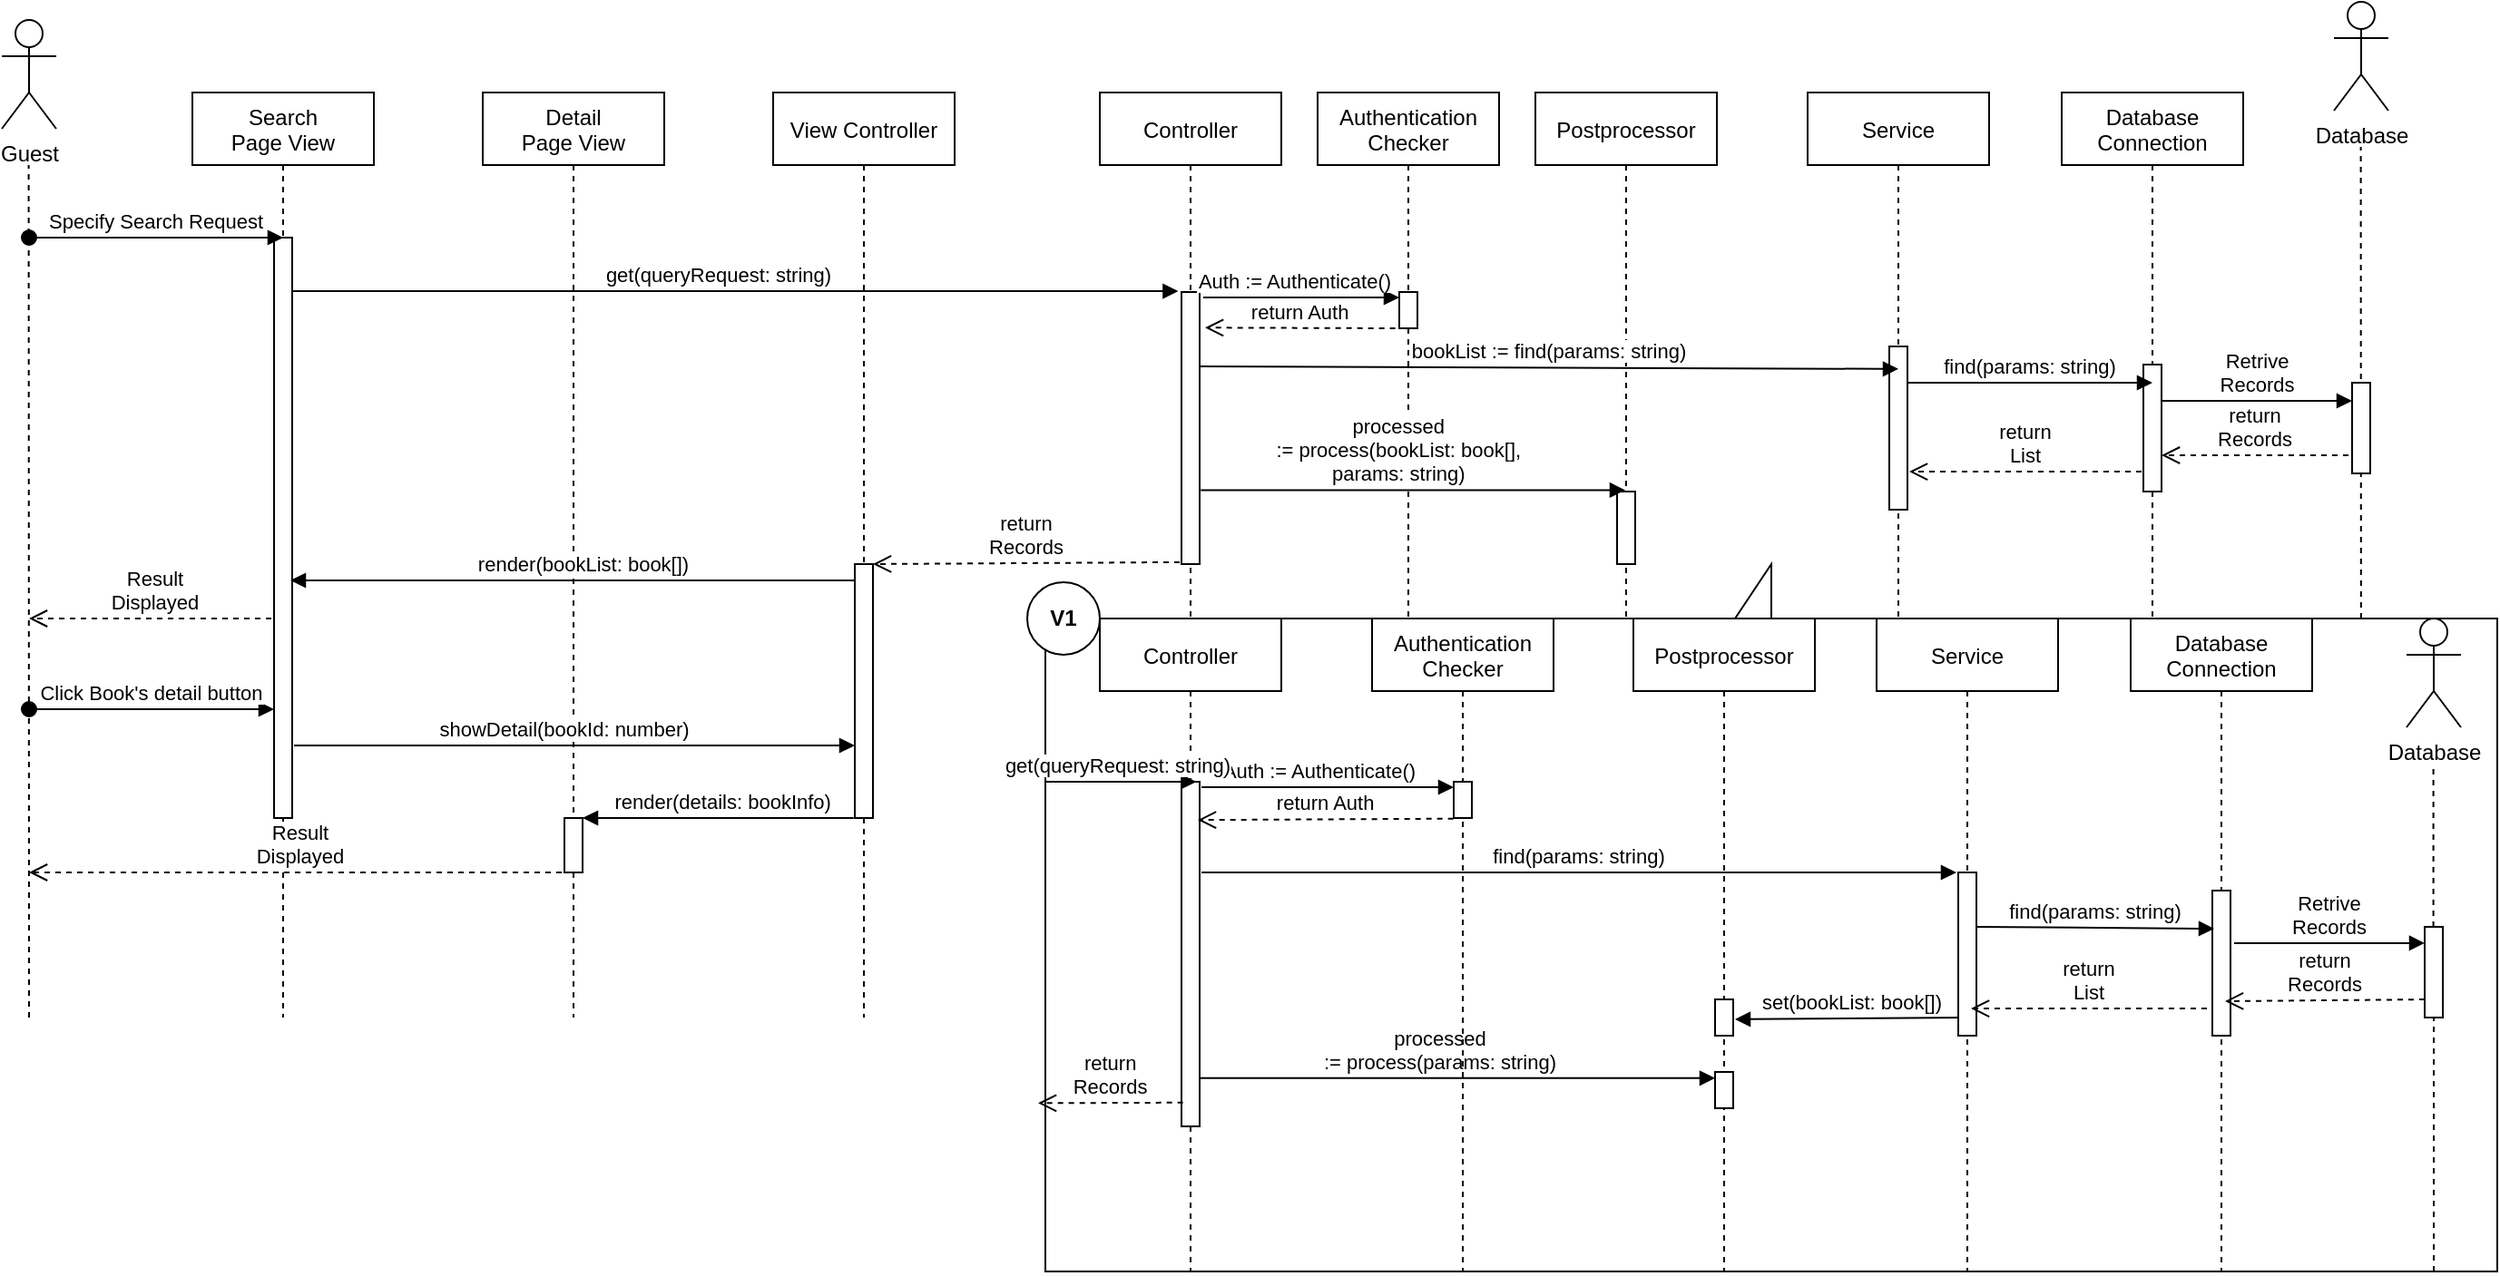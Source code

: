 <?xml version="1.0" encoding="UTF-8"?>
<mxfile version="14.6.12" type="google">
  <diagram id="kgpKYQtTHZ0yAKxKKP6v" name="Page-1">
    <mxGraphModel dx="2272" dy="794" grid="1" gridSize="10" guides="1" tooltips="1" connect="1" arrows="1" fold="1" page="1" pageScale="1" pageWidth="850" pageHeight="1100" math="0" shadow="0">
      <root>
        <mxCell id="0" />
        <mxCell id="1" parent="0" />
        <mxCell id="UbQzmNmXMgYIMzrZBekG-3" value="Database&#xa;Connection" style="shape=umlLifeline;perimeter=lifelinePerimeter;container=1;collapsible=0;recursiveResize=0;rounded=0;shadow=0;strokeWidth=1;" parent="1" vertex="1">
          <mxGeometry x="830" y="80" width="100" height="420" as="geometry" />
        </mxCell>
        <mxCell id="UbQzmNmXMgYIMzrZBekG-4" value="" style="points=[];perimeter=orthogonalPerimeter;rounded=0;shadow=0;strokeWidth=1;" parent="UbQzmNmXMgYIMzrZBekG-3" vertex="1">
          <mxGeometry x="45" y="150" width="10" height="70" as="geometry" />
        </mxCell>
        <mxCell id="4oxMGhQ7KNxWNzPkbcb4-1" value="Service" style="shape=umlLifeline;perimeter=lifelinePerimeter;container=1;collapsible=0;recursiveResize=0;rounded=0;shadow=0;strokeWidth=1;" parent="1" vertex="1">
          <mxGeometry x="690" y="80" width="100" height="420" as="geometry" />
        </mxCell>
        <mxCell id="4oxMGhQ7KNxWNzPkbcb4-2" value="" style="points=[];perimeter=orthogonalPerimeter;rounded=0;shadow=0;strokeWidth=1;" parent="4oxMGhQ7KNxWNzPkbcb4-1" vertex="1">
          <mxGeometry x="45" y="140" width="10" height="90" as="geometry" />
        </mxCell>
        <mxCell id="UbQzmNmXMgYIMzrZBekG-38" value="Authentication&#xa;Checker" style="shape=umlLifeline;perimeter=lifelinePerimeter;container=1;collapsible=0;recursiveResize=0;rounded=0;shadow=0;strokeWidth=1;" parent="1" vertex="1">
          <mxGeometry x="420" y="80" width="100" height="420" as="geometry" />
        </mxCell>
        <mxCell id="UbQzmNmXMgYIMzrZBekG-39" value="" style="points=[];perimeter=orthogonalPerimeter;rounded=0;shadow=0;strokeWidth=1;" parent="UbQzmNmXMgYIMzrZBekG-38" vertex="1">
          <mxGeometry x="45" y="110" width="10" height="20" as="geometry" />
        </mxCell>
        <mxCell id="3nuBFxr9cyL0pnOWT2aG-1" value="View Controller" style="shape=umlLifeline;perimeter=lifelinePerimeter;container=1;collapsible=0;recursiveResize=0;rounded=0;shadow=0;strokeWidth=1;" parent="1" vertex="1">
          <mxGeometry x="120" y="80" width="100" height="510" as="geometry" />
        </mxCell>
        <mxCell id="3nuBFxr9cyL0pnOWT2aG-5" value="Controller" style="shape=umlLifeline;perimeter=lifelinePerimeter;container=1;collapsible=0;recursiveResize=0;rounded=0;shadow=0;strokeWidth=1;" parent="1" vertex="1">
          <mxGeometry x="300" y="80" width="100" height="510" as="geometry" />
        </mxCell>
        <mxCell id="3nuBFxr9cyL0pnOWT2aG-6" value="" style="points=[];perimeter=orthogonalPerimeter;rounded=0;shadow=0;strokeWidth=1;" parent="3nuBFxr9cyL0pnOWT2aG-5" vertex="1">
          <mxGeometry x="45" y="110" width="10" height="150" as="geometry" />
        </mxCell>
        <mxCell id="UbQzmNmXMgYIMzrZBekG-1" value="Postprocessor" style="shape=umlLifeline;perimeter=lifelinePerimeter;container=1;collapsible=0;recursiveResize=0;rounded=0;shadow=0;strokeWidth=1;" parent="1" vertex="1">
          <mxGeometry x="540" y="80" width="100" height="420" as="geometry" />
        </mxCell>
        <mxCell id="UbQzmNmXMgYIMzrZBekG-2" value="" style="points=[];perimeter=orthogonalPerimeter;rounded=0;shadow=0;strokeWidth=1;" parent="UbQzmNmXMgYIMzrZBekG-1" vertex="1">
          <mxGeometry x="45" y="220" width="10" height="40" as="geometry" />
        </mxCell>
        <mxCell id="4oxMGhQ7KNxWNzPkbcb4-4" value="find(params: string)" style="verticalAlign=bottom;endArrow=block;shadow=0;strokeWidth=1;entryX=-0.1;entryY=0.25;entryDx=0;entryDy=0;entryPerimeter=0;" parent="UbQzmNmXMgYIMzrZBekG-1" source="4oxMGhQ7KNxWNzPkbcb4-2" edge="1">
          <mxGeometry relative="1" as="geometry">
            <mxPoint x="-39" y="161" as="sourcePoint" />
            <mxPoint x="340" y="160" as="targetPoint" />
            <Array as="points" />
          </mxGeometry>
        </mxCell>
        <mxCell id="UbQzmNmXMgYIMzrZBekG-5" value="Guest" style="shape=umlActor;verticalLabelPosition=bottom;verticalAlign=top;html=1;outlineConnect=0;" parent="1" vertex="1">
          <mxGeometry x="-305" y="40" width="30" height="60" as="geometry" />
        </mxCell>
        <mxCell id="UbQzmNmXMgYIMzrZBekG-7" value="bookList := find(params: string)" style="verticalAlign=bottom;endArrow=block;shadow=0;strokeWidth=1;entryX=0.5;entryY=0.138;entryDx=0;entryDy=0;entryPerimeter=0;" parent="1" target="4oxMGhQ7KNxWNzPkbcb4-2" edge="1">
          <mxGeometry relative="1" as="geometry">
            <mxPoint x="355" y="231" as="sourcePoint" />
            <mxPoint x="730" y="231" as="targetPoint" />
            <Array as="points" />
          </mxGeometry>
        </mxCell>
        <mxCell id="UbQzmNmXMgYIMzrZBekG-8" value="Database" style="shape=umlActor;verticalLabelPosition=bottom;verticalAlign=top;html=1;outlineConnect=0;" parent="1" vertex="1">
          <mxGeometry x="980" y="30" width="30" height="60" as="geometry" />
        </mxCell>
        <mxCell id="UbQzmNmXMgYIMzrZBekG-9" value="" style="endArrow=none;dashed=1;html=1;startArrow=none;" parent="1" edge="1">
          <mxGeometry width="50" height="50" relative="1" as="geometry">
            <mxPoint x="-290" y="590" as="sourcePoint" />
            <mxPoint x="-290.2" y="120" as="targetPoint" />
          </mxGeometry>
        </mxCell>
        <mxCell id="UbQzmNmXMgYIMzrZBekG-10" value="" style="endArrow=none;dashed=1;html=1;startArrow=none;" parent="1" edge="1">
          <mxGeometry width="50" height="50" relative="1" as="geometry">
            <mxPoint x="995" y="490" as="sourcePoint" />
            <mxPoint x="994.8" y="110" as="targetPoint" />
          </mxGeometry>
        </mxCell>
        <mxCell id="UbQzmNmXMgYIMzrZBekG-12" value="" style="points=[];perimeter=orthogonalPerimeter;rounded=0;shadow=0;strokeWidth=1;" parent="1" vertex="1">
          <mxGeometry x="165" y="340" width="10" height="140" as="geometry" />
        </mxCell>
        <mxCell id="UbQzmNmXMgYIMzrZBekG-17" value="Retrive&#xa;Records" style="verticalAlign=bottom;endArrow=block;shadow=0;strokeWidth=1;exitX=1.027;exitY=0.324;exitDx=0;exitDy=0;exitPerimeter=0;" parent="1" edge="1">
          <mxGeometry relative="1" as="geometry">
            <mxPoint x="885.27" y="250" as="sourcePoint" />
            <mxPoint x="990" y="250" as="targetPoint" />
            <Array as="points" />
          </mxGeometry>
        </mxCell>
        <mxCell id="UbQzmNmXMgYIMzrZBekG-18" value="" style="points=[];perimeter=orthogonalPerimeter;rounded=0;shadow=0;strokeWidth=1;" parent="1" vertex="1">
          <mxGeometry x="990" y="240" width="10" height="50" as="geometry" />
        </mxCell>
        <mxCell id="UbQzmNmXMgYIMzrZBekG-20" value="return&#xa;Records" style="verticalAlign=bottom;endArrow=open;dashed=1;endSize=8;shadow=0;strokeWidth=1;exitX=-0.2;exitY=0.8;exitDx=0;exitDy=0;exitPerimeter=0;" parent="1" source="UbQzmNmXMgYIMzrZBekG-18" target="UbQzmNmXMgYIMzrZBekG-4" edge="1">
          <mxGeometry relative="1" as="geometry">
            <mxPoint x="650" y="280.0" as="targetPoint" />
            <mxPoint x="980" y="280" as="sourcePoint" />
            <Array as="points" />
          </mxGeometry>
        </mxCell>
        <mxCell id="UbQzmNmXMgYIMzrZBekG-23" value="processed &#xa;:= process(bookList: book[], &#xa;params: string)" style="verticalAlign=bottom;endArrow=block;shadow=0;strokeWidth=1;exitX=1.066;exitY=0.588;exitDx=0;exitDy=0;exitPerimeter=0;" parent="1" target="UbQzmNmXMgYIMzrZBekG-1" edge="1">
          <mxGeometry x="-0.067" relative="1" as="geometry">
            <mxPoint x="355.66" y="299.2" as="sourcePoint" />
            <mxPoint x="515" y="300" as="targetPoint" />
            <Array as="points" />
            <mxPoint as="offset" />
          </mxGeometry>
        </mxCell>
        <mxCell id="UbQzmNmXMgYIMzrZBekG-27" value="return&#xa;Records" style="verticalAlign=bottom;endArrow=open;dashed=1;endSize=8;shadow=0;strokeWidth=1;exitX=-0.1;exitY=0.993;exitDx=0;exitDy=0;exitPerimeter=0;" parent="1" source="3nuBFxr9cyL0pnOWT2aG-6" target="UbQzmNmXMgYIMzrZBekG-12" edge="1">
          <mxGeometry relative="1" as="geometry">
            <mxPoint x="240" y="360" as="targetPoint" />
            <mxPoint x="344.74" y="360.06" as="sourcePoint" />
          </mxGeometry>
        </mxCell>
        <mxCell id="UbQzmNmXMgYIMzrZBekG-31" value="Result&#xa;Displayed" style="verticalAlign=bottom;endArrow=open;dashed=1;endSize=8;shadow=0;strokeWidth=1;" parent="1" source="UbQzmNmXMgYIMzrZBekG-34" edge="1">
          <mxGeometry relative="1" as="geometry">
            <mxPoint x="-290" y="370" as="targetPoint" />
            <mxPoint x="159.74" y="430.0" as="sourcePoint" />
          </mxGeometry>
        </mxCell>
        <mxCell id="LMMAF-Q45FX-cKEPreNF-2" value="" style="shape=callout;whiteSpace=wrap;html=1;perimeter=calloutPerimeter;rotation=-180;" parent="1" vertex="1">
          <mxGeometry x="270" y="340" width="800" height="390" as="geometry" />
        </mxCell>
        <mxCell id="LMMAF-Q45FX-cKEPreNF-3" value="Controller" style="shape=umlLifeline;perimeter=lifelinePerimeter;container=1;collapsible=0;recursiveResize=0;rounded=0;shadow=0;strokeWidth=1;" parent="1" vertex="1">
          <mxGeometry x="300" y="370" width="100" height="360" as="geometry" />
        </mxCell>
        <mxCell id="LMMAF-Q45FX-cKEPreNF-4" value="" style="points=[];perimeter=orthogonalPerimeter;rounded=0;shadow=0;strokeWidth=1;" parent="LMMAF-Q45FX-cKEPreNF-3" vertex="1">
          <mxGeometry x="45" y="90" width="10" height="190" as="geometry" />
        </mxCell>
        <mxCell id="LMMAF-Q45FX-cKEPreNF-5" value="Postprocessor" style="shape=umlLifeline;perimeter=lifelinePerimeter;container=1;collapsible=0;recursiveResize=0;rounded=0;shadow=0;strokeWidth=1;" parent="1" vertex="1">
          <mxGeometry x="594" y="370" width="100" height="360" as="geometry" />
        </mxCell>
        <mxCell id="LMMAF-Q45FX-cKEPreNF-6" value="" style="points=[];perimeter=orthogonalPerimeter;rounded=0;shadow=0;strokeWidth=1;" parent="LMMAF-Q45FX-cKEPreNF-5" vertex="1">
          <mxGeometry x="45" y="210" width="10" height="20" as="geometry" />
        </mxCell>
        <mxCell id="LMMAF-Q45FX-cKEPreNF-25" value="" style="points=[];perimeter=orthogonalPerimeter;rounded=0;shadow=0;strokeWidth=1;" parent="LMMAF-Q45FX-cKEPreNF-5" vertex="1">
          <mxGeometry x="45" y="250" width="10" height="20" as="geometry" />
        </mxCell>
        <mxCell id="LMMAF-Q45FX-cKEPreNF-7" value="Database&#xa;Connection" style="shape=umlLifeline;perimeter=lifelinePerimeter;container=1;collapsible=0;recursiveResize=0;rounded=0;shadow=0;strokeWidth=1;" parent="1" vertex="1">
          <mxGeometry x="868" y="370" width="100" height="360" as="geometry" />
        </mxCell>
        <mxCell id="LMMAF-Q45FX-cKEPreNF-8" value="" style="points=[];perimeter=orthogonalPerimeter;rounded=0;shadow=0;strokeWidth=1;" parent="LMMAF-Q45FX-cKEPreNF-7" vertex="1">
          <mxGeometry x="45" y="150" width="10" height="80" as="geometry" />
        </mxCell>
        <mxCell id="LMMAF-Q45FX-cKEPreNF-18" value="find(params: string)" style="verticalAlign=bottom;endArrow=block;shadow=0;strokeWidth=1;exitX=1.2;exitY=0.263;exitDx=0;exitDy=0;exitPerimeter=0;" parent="1" edge="1">
          <mxGeometry relative="1" as="geometry">
            <mxPoint x="356" y="509.97" as="sourcePoint" />
            <mxPoint x="772" y="510" as="targetPoint" />
            <Array as="points" />
          </mxGeometry>
        </mxCell>
        <mxCell id="LMMAF-Q45FX-cKEPreNF-19" value="" style="endArrow=none;dashed=1;html=1;startArrow=none;" parent="1" edge="1">
          <mxGeometry width="50" height="50" relative="1" as="geometry">
            <mxPoint x="1035" y="730" as="sourcePoint" />
            <mxPoint x="1035" y="590" as="targetPoint" />
          </mxGeometry>
        </mxCell>
        <mxCell id="LMMAF-Q45FX-cKEPreNF-20" value="Retrive&#xa;Records" style="verticalAlign=bottom;endArrow=block;shadow=0;strokeWidth=1;exitX=1.2;exitY=0.363;exitDx=0;exitDy=0;exitPerimeter=0;" parent="1" source="LMMAF-Q45FX-cKEPreNF-8" edge="1">
          <mxGeometry relative="1" as="geometry">
            <mxPoint x="930" y="549" as="sourcePoint" />
            <mxPoint x="1030" y="548.97" as="targetPoint" />
            <Array as="points" />
          </mxGeometry>
        </mxCell>
        <mxCell id="LMMAF-Q45FX-cKEPreNF-21" value="return&#xa;Records" style="verticalAlign=bottom;endArrow=open;dashed=1;endSize=8;exitX=-0.026;exitY=1.002;shadow=0;strokeWidth=1;exitDx=0;exitDy=0;exitPerimeter=0;" parent="1" edge="1">
          <mxGeometry relative="1" as="geometry">
            <mxPoint x="920" y="581" as="targetPoint" />
            <mxPoint x="1030.0" y="580.03" as="sourcePoint" />
          </mxGeometry>
        </mxCell>
        <mxCell id="LMMAF-Q45FX-cKEPreNF-23" value="set(bookList: book[])" style="verticalAlign=bottom;endArrow=block;shadow=0;strokeWidth=1;" parent="1" edge="1">
          <mxGeometry relative="1" as="geometry">
            <mxPoint x="779" y="590" as="sourcePoint" />
            <mxPoint x="650" y="591" as="targetPoint" />
            <Array as="points" />
          </mxGeometry>
        </mxCell>
        <mxCell id="LMMAF-Q45FX-cKEPreNF-24" value="processed &#xa;:= process(params: string)" style="verticalAlign=bottom;endArrow=block;shadow=0;strokeWidth=1;exitX=1;exitY=0.86;exitDx=0;exitDy=0;exitPerimeter=0;" parent="1" source="LMMAF-Q45FX-cKEPreNF-4" target="LMMAF-Q45FX-cKEPreNF-25" edge="1">
          <mxGeometry x="-0.067" relative="1" as="geometry">
            <mxPoint x="454.83" y="630.2" as="sourcePoint" />
            <mxPoint x="585.17" y="630" as="targetPoint" />
            <Array as="points" />
            <mxPoint as="offset" />
          </mxGeometry>
        </mxCell>
        <mxCell id="LMMAF-Q45FX-cKEPreNF-26" value="return&#xa;Records" style="verticalAlign=bottom;endArrow=open;dashed=1;endSize=8;shadow=0;strokeWidth=1;exitX=0.083;exitY=0.931;exitDx=0;exitDy=0;exitPerimeter=0;entryX=1.005;entryY=0.238;entryDx=0;entryDy=0;entryPerimeter=0;" parent="1" source="LMMAF-Q45FX-cKEPreNF-4" target="LMMAF-Q45FX-cKEPreNF-2" edge="1">
          <mxGeometry relative="1" as="geometry">
            <mxPoint x="270" y="640" as="targetPoint" />
            <mxPoint x="340" y="640" as="sourcePoint" />
          </mxGeometry>
        </mxCell>
        <mxCell id="LMMAF-Q45FX-cKEPreNF-28" value="" style="ellipse;whiteSpace=wrap;html=1;aspect=fixed;" parent="1" vertex="1">
          <mxGeometry x="260" y="350" width="40" height="40" as="geometry" />
        </mxCell>
        <mxCell id="LMMAF-Q45FX-cKEPreNF-27" value="&lt;b&gt;V1&lt;/b&gt;" style="text;html=1;strokeColor=none;fillColor=none;align=center;verticalAlign=middle;whiteSpace=wrap;rounded=0;" parent="1" vertex="1">
          <mxGeometry x="260" y="360" width="40" height="20" as="geometry" />
        </mxCell>
        <mxCell id="UbQzmNmXMgYIMzrZBekG-32" value="Detail&#xa;Page View" style="shape=umlLifeline;perimeter=lifelinePerimeter;container=1;collapsible=0;recursiveResize=0;rounded=0;shadow=0;strokeWidth=1;" parent="1" vertex="1">
          <mxGeometry x="-40" y="80" width="100" height="510" as="geometry" />
        </mxCell>
        <mxCell id="UbQzmNmXMgYIMzrZBekG-33" value="" style="points=[];perimeter=orthogonalPerimeter;rounded=0;shadow=0;strokeWidth=1;" parent="UbQzmNmXMgYIMzrZBekG-32" vertex="1">
          <mxGeometry x="45" y="400" width="10" height="30" as="geometry" />
        </mxCell>
        <mxCell id="UbQzmNmXMgYIMzrZBekG-34" value="Search &#xa;Page View" style="shape=umlLifeline;perimeter=lifelinePerimeter;container=1;collapsible=0;recursiveResize=0;rounded=0;shadow=0;strokeWidth=1;" parent="1" vertex="1">
          <mxGeometry x="-200" y="80" width="100" height="510" as="geometry" />
        </mxCell>
        <mxCell id="UbQzmNmXMgYIMzrZBekG-35" value="" style="points=[];perimeter=orthogonalPerimeter;rounded=0;shadow=0;strokeWidth=1;" parent="UbQzmNmXMgYIMzrZBekG-34" vertex="1">
          <mxGeometry x="45" y="80" width="10" height="320" as="geometry" />
        </mxCell>
        <mxCell id="UbQzmNmXMgYIMzrZBekG-37" value="Specify Search Request" style="verticalAlign=bottom;startArrow=oval;endArrow=block;startSize=8;shadow=0;strokeWidth=1;" parent="1" edge="1">
          <mxGeometry relative="1" as="geometry">
            <mxPoint x="-290" y="160" as="sourcePoint" />
            <mxPoint x="-150" y="160" as="targetPoint" />
          </mxGeometry>
        </mxCell>
        <mxCell id="3nuBFxr9cyL0pnOWT2aG-8" value="get(queryRequest: string)" style="verticalAlign=bottom;endArrow=block;shadow=0;strokeWidth=1;entryX=-0.18;entryY=-0.003;entryDx=0;entryDy=0;entryPerimeter=0;" parent="1" source="UbQzmNmXMgYIMzrZBekG-35" target="3nuBFxr9cyL0pnOWT2aG-6" edge="1">
          <mxGeometry x="-0.037" relative="1" as="geometry">
            <mxPoint x="275" y="160" as="sourcePoint" />
            <mxPoint x="340" y="192" as="targetPoint" />
            <Array as="points" />
            <mxPoint as="offset" />
          </mxGeometry>
        </mxCell>
        <mxCell id="UbQzmNmXMgYIMzrZBekG-40" value="render(bookList: book[])" style="verticalAlign=bottom;endArrow=block;shadow=0;strokeWidth=1;" parent="1" source="UbQzmNmXMgYIMzrZBekG-12" edge="1">
          <mxGeometry x="-0.037" relative="1" as="geometry">
            <mxPoint x="140" y="349" as="sourcePoint" />
            <mxPoint x="-146" y="349" as="targetPoint" />
            <Array as="points" />
            <mxPoint as="offset" />
          </mxGeometry>
        </mxCell>
        <mxCell id="UbQzmNmXMgYIMzrZBekG-41" value="Click Book&#39;s detail button" style="verticalAlign=bottom;startArrow=oval;endArrow=block;startSize=8;shadow=0;strokeWidth=1;" parent="1" target="UbQzmNmXMgYIMzrZBekG-35" edge="1">
          <mxGeometry relative="1" as="geometry">
            <mxPoint x="-290" y="420" as="sourcePoint" />
            <mxPoint x="-160" y="420" as="targetPoint" />
          </mxGeometry>
        </mxCell>
        <mxCell id="UbQzmNmXMgYIMzrZBekG-42" value="showDetail(bookId: number)" style="verticalAlign=bottom;endArrow=block;shadow=0;strokeWidth=1;" parent="1" target="UbQzmNmXMgYIMzrZBekG-12" edge="1">
          <mxGeometry x="-0.037" relative="1" as="geometry">
            <mxPoint x="-144" y="440.0" as="sourcePoint" />
            <mxPoint x="160" y="440" as="targetPoint" />
            <Array as="points" />
            <mxPoint as="offset" />
          </mxGeometry>
        </mxCell>
        <mxCell id="UbQzmNmXMgYIMzrZBekG-43" value="render(details: bookInfo)" style="verticalAlign=bottom;endArrow=block;shadow=0;strokeWidth=1;" parent="1" target="UbQzmNmXMgYIMzrZBekG-33" edge="1">
          <mxGeometry x="-0.037" relative="1" as="geometry">
            <mxPoint x="164.34" y="480" as="sourcePoint" />
            <mxPoint x="-144.33" y="480" as="targetPoint" />
            <Array as="points" />
            <mxPoint as="offset" />
          </mxGeometry>
        </mxCell>
        <mxCell id="UbQzmNmXMgYIMzrZBekG-44" value="Result&#xa;Displayed" style="verticalAlign=bottom;endArrow=open;dashed=1;endSize=8;shadow=0;strokeWidth=1;" parent="1" edge="1">
          <mxGeometry relative="1" as="geometry">
            <mxPoint x="-290" y="510" as="targetPoint" />
            <mxPoint x="9.5" y="510" as="sourcePoint" />
          </mxGeometry>
        </mxCell>
        <mxCell id="UbQzmNmXMgYIMzrZBekG-45" value="Auth := Authenticate()" style="verticalAlign=bottom;endArrow=block;shadow=0;strokeWidth=1;" parent="1" edge="1">
          <mxGeometry x="-0.067" relative="1" as="geometry">
            <mxPoint x="357" y="193" as="sourcePoint" />
            <mxPoint x="465" y="193" as="targetPoint" />
            <Array as="points" />
            <mxPoint as="offset" />
          </mxGeometry>
        </mxCell>
        <mxCell id="UbQzmNmXMgYIMzrZBekG-46" value="return Auth" style="verticalAlign=bottom;endArrow=open;dashed=1;endSize=8;shadow=0;strokeWidth=1;exitX=0.083;exitY=0.931;exitDx=0;exitDy=0;exitPerimeter=0;entryX=1.3;entryY=0.131;entryDx=0;entryDy=0;entryPerimeter=0;" parent="1" target="3nuBFxr9cyL0pnOWT2aG-6" edge="1">
          <mxGeometry relative="1" as="geometry">
            <mxPoint x="387" y="210.35" as="targetPoint" />
            <mxPoint x="462.83" y="210.0" as="sourcePoint" />
          </mxGeometry>
        </mxCell>
        <mxCell id="4oxMGhQ7KNxWNzPkbcb4-5" value="return&#xa;List" style="verticalAlign=bottom;endArrow=open;dashed=1;endSize=8;shadow=0;strokeWidth=1;exitX=-0.1;exitY=0.843;exitDx=0;exitDy=0;exitPerimeter=0;entryX=1.1;entryY=0.767;entryDx=0;entryDy=0;entryPerimeter=0;" parent="1" source="UbQzmNmXMgYIMzrZBekG-4" target="4oxMGhQ7KNxWNzPkbcb4-2" edge="1">
          <mxGeometry relative="1" as="geometry">
            <mxPoint x="750" y="289" as="targetPoint" />
            <mxPoint x="870" y="289" as="sourcePoint" />
            <Array as="points" />
          </mxGeometry>
        </mxCell>
        <mxCell id="4oxMGhQ7KNxWNzPkbcb4-6" value="Database" style="shape=umlActor;verticalLabelPosition=bottom;verticalAlign=top;html=1;outlineConnect=0;" parent="1" vertex="1">
          <mxGeometry x="1020" y="370" width="30" height="60" as="geometry" />
        </mxCell>
        <mxCell id="4oxMGhQ7KNxWNzPkbcb4-7" value="" style="endArrow=none;dashed=1;html=1;startArrow=none;" parent="1" source="4oxMGhQ7KNxWNzPkbcb4-8" edge="1">
          <mxGeometry width="50" height="50" relative="1" as="geometry">
            <mxPoint x="1035" y="730" as="sourcePoint" />
            <mxPoint x="1034.8" y="450" as="targetPoint" />
          </mxGeometry>
        </mxCell>
        <mxCell id="4oxMGhQ7KNxWNzPkbcb4-8" value="" style="points=[];perimeter=orthogonalPerimeter;rounded=0;shadow=0;strokeWidth=1;" parent="1" vertex="1">
          <mxGeometry x="1030" y="540" width="10" height="50" as="geometry" />
        </mxCell>
        <mxCell id="4oxMGhQ7KNxWNzPkbcb4-9" value="Service" style="shape=umlLifeline;perimeter=lifelinePerimeter;container=1;collapsible=0;recursiveResize=0;rounded=0;shadow=0;strokeWidth=1;" parent="1" vertex="1">
          <mxGeometry x="728" y="370" width="100" height="360" as="geometry" />
        </mxCell>
        <mxCell id="4oxMGhQ7KNxWNzPkbcb4-10" value="" style="points=[];perimeter=orthogonalPerimeter;rounded=0;shadow=0;strokeWidth=1;" parent="4oxMGhQ7KNxWNzPkbcb4-9" vertex="1">
          <mxGeometry x="45" y="140" width="10" height="90" as="geometry" />
        </mxCell>
        <mxCell id="4oxMGhQ7KNxWNzPkbcb4-15" value="find(params: string)" style="verticalAlign=bottom;endArrow=block;shadow=0;strokeWidth=1;entryX=0.1;entryY=0.263;entryDx=0;entryDy=0;entryPerimeter=0;exitX=1;exitY=0.333;exitDx=0;exitDy=0;exitPerimeter=0;" parent="1" source="4oxMGhQ7KNxWNzPkbcb4-10" target="LMMAF-Q45FX-cKEPreNF-8" edge="1">
          <mxGeometry relative="1" as="geometry">
            <mxPoint x="770" y="540" as="sourcePoint" />
            <mxPoint x="895" y="540" as="targetPoint" />
            <Array as="points" />
          </mxGeometry>
        </mxCell>
        <mxCell id="4oxMGhQ7KNxWNzPkbcb4-16" value="return&#xa;List" style="verticalAlign=bottom;endArrow=open;dashed=1;endSize=8;shadow=0;strokeWidth=1;entryX=1.1;entryY=0.767;entryDx=0;entryDy=0;entryPerimeter=0;" parent="1" edge="1">
          <mxGeometry relative="1" as="geometry">
            <mxPoint x="780" y="585.02" as="targetPoint" />
            <mxPoint x="910" y="585" as="sourcePoint" />
            <Array as="points" />
          </mxGeometry>
        </mxCell>
        <mxCell id="4oxMGhQ7KNxWNzPkbcb4-17" value="Authentication&#xa;Checker" style="shape=umlLifeline;perimeter=lifelinePerimeter;container=1;collapsible=0;recursiveResize=0;rounded=0;shadow=0;strokeWidth=1;" parent="1" vertex="1">
          <mxGeometry x="450" y="370" width="100" height="360" as="geometry" />
        </mxCell>
        <mxCell id="4oxMGhQ7KNxWNzPkbcb4-18" value="" style="points=[];perimeter=orthogonalPerimeter;rounded=0;shadow=0;strokeWidth=1;" parent="4oxMGhQ7KNxWNzPkbcb4-17" vertex="1">
          <mxGeometry x="45" y="90" width="10" height="20" as="geometry" />
        </mxCell>
        <mxCell id="4oxMGhQ7KNxWNzPkbcb4-19" value="Auth := Authenticate()" style="verticalAlign=bottom;endArrow=block;shadow=0;strokeWidth=1;" parent="1" edge="1">
          <mxGeometry x="-0.067" relative="1" as="geometry">
            <mxPoint x="356" y="463" as="sourcePoint" />
            <mxPoint x="495" y="463" as="targetPoint" />
            <Array as="points" />
            <mxPoint as="offset" />
          </mxGeometry>
        </mxCell>
        <mxCell id="4oxMGhQ7KNxWNzPkbcb4-20" value="return Auth" style="verticalAlign=bottom;endArrow=open;dashed=1;endSize=8;shadow=0;strokeWidth=1;exitX=0.083;exitY=0.931;exitDx=0;exitDy=0;exitPerimeter=0;entryX=0.9;entryY=0.111;entryDx=0;entryDy=0;entryPerimeter=0;" parent="1" target="LMMAF-Q45FX-cKEPreNF-4" edge="1">
          <mxGeometry relative="1" as="geometry">
            <mxPoint x="390" y="480" as="targetPoint" />
            <mxPoint x="494.83" y="480.35" as="sourcePoint" />
          </mxGeometry>
        </mxCell>
        <mxCell id="4oxMGhQ7KNxWNzPkbcb4-21" value="get(queryRequest: string)" style="verticalAlign=bottom;endArrow=block;shadow=0;strokeWidth=1;entryX=-0.18;entryY=-0.003;entryDx=0;entryDy=0;entryPerimeter=0;" parent="1" edge="1">
          <mxGeometry x="-0.037" relative="1" as="geometry">
            <mxPoint x="270" y="460" as="sourcePoint" />
            <mxPoint x="353.2" y="460.0" as="targetPoint" />
            <Array as="points" />
            <mxPoint as="offset" />
          </mxGeometry>
        </mxCell>
      </root>
    </mxGraphModel>
  </diagram>
</mxfile>

